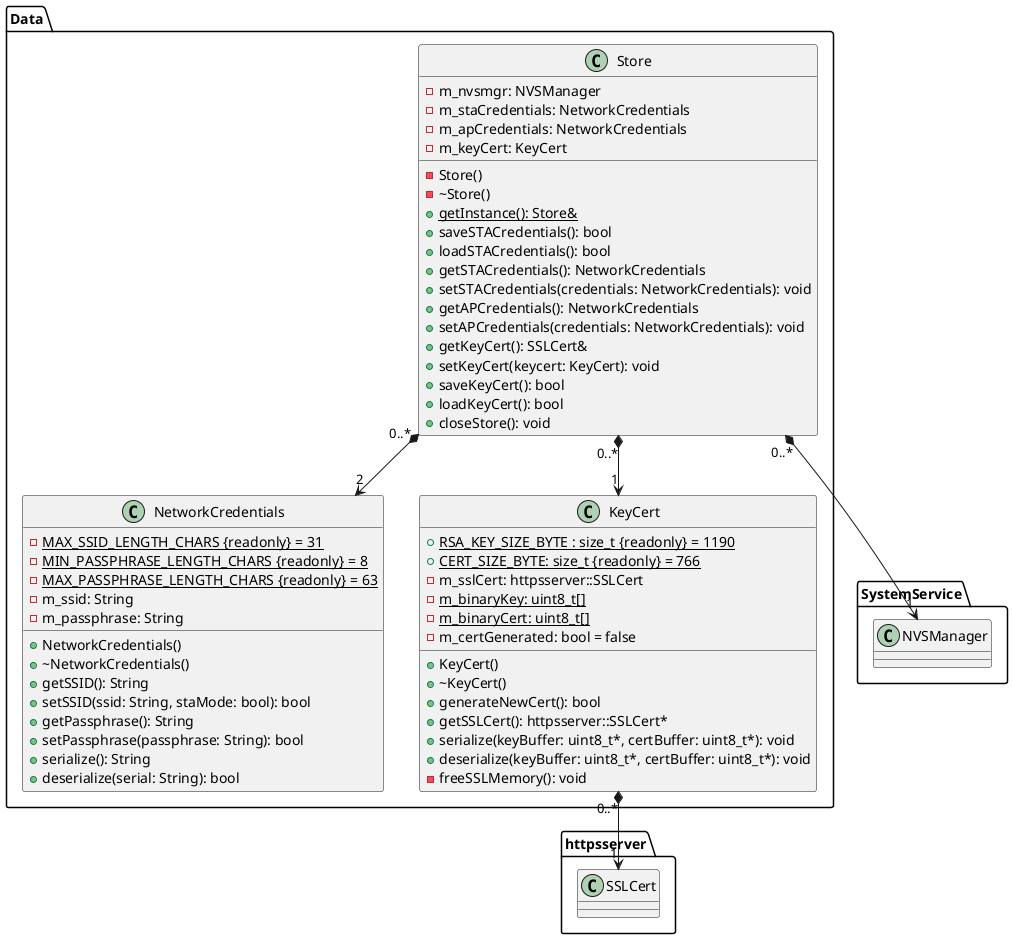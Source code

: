 @startuml
package SystemService
{
    class NVSManager
    {
    }
}

package httpsserver
{
    class SSLCert
    {

    }
}

package Data
{
    class NetworkCredentials
    {
        - {static} MAX_SSID_LENGTH_CHARS {readonly} = 31
        - {static} MIN_PASSPHRASE_LENGTH_CHARS {readonly} = 8
        - {static} MAX_PASSPHRASE_LENGTH_CHARS {readonly} = 63
        - m_ssid: String
        - m_passphrase: String

        + NetworkCredentials()
        + ~NetworkCredentials()
        + getSSID(): String
        + setSSID(ssid: String, staMode: bool): bool
        + getPassphrase(): String
        + setPassphrase(passphrase: String): bool
        + serialize(): String
        + deserialize(serial: String): bool
    }

    class KeyCert
    {

        + {static} RSA_KEY_SIZE_BYTE : size_t {readonly} = 1190
        + {static} CERT_SIZE_BYTE: size_t {readonly} = 766
        - m_sslCert: httpsserver::SSLCert
        - {static} m_binaryKey: uint8_t[]
        - {static} m_binaryCert: uint8_t[]
        - m_certGenerated: bool = false
        + KeyCert()
        + ~KeyCert()
        + generateNewCert(): bool
        + getSSLCert(): httpsserver::SSLCert*
        + serialize(keyBuffer: uint8_t*, certBuffer: uint8_t*): void
        + deserialize(keyBuffer: uint8_t*, certBuffer: uint8_t*): void
        - freeSSLMemory(): void
    }
    KeyCert "0..*" *--> "1" SSLCert

    class Store
    {
        - m_nvsmgr: NVSManager
        - m_staCredentials: NetworkCredentials
        - m_apCredentials: NetworkCredentials
        - m_keyCert: KeyCert

        - Store()
        - ~Store()
        {static} + getInstance(): Store&
        + saveSTACredentials(): bool
        + loadSTACredentials(): bool
        + getSTACredentials(): NetworkCredentials
        + setSTACredentials(credentials: NetworkCredentials): void
        + getAPCredentials(): NetworkCredentials
        + setAPCredentials(credentials: NetworkCredentials): void
        + getKeyCert(): SSLCert&
        + setKeyCert(keycert: KeyCert): void
        + saveKeyCert(): bool
        + loadKeyCert(): bool
        + closeStore(): void
    }
    Store "0..*" *--> "1" NVSManager
    Store "0..*" *--> "2" NetworkCredentials
    Store "0..*" *--> "1" KeyCert
}
@enduml